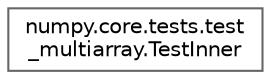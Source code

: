 digraph "Graphical Class Hierarchy"
{
 // LATEX_PDF_SIZE
  bgcolor="transparent";
  edge [fontname=Helvetica,fontsize=10,labelfontname=Helvetica,labelfontsize=10];
  node [fontname=Helvetica,fontsize=10,shape=box,height=0.2,width=0.4];
  rankdir="LR";
  Node0 [id="Node000000",label="numpy.core.tests.test\l_multiarray.TestInner",height=0.2,width=0.4,color="grey40", fillcolor="white", style="filled",URL="$d3/de5/classnumpy_1_1core_1_1tests_1_1test__multiarray_1_1TestInner.html",tooltip=" "];
}
